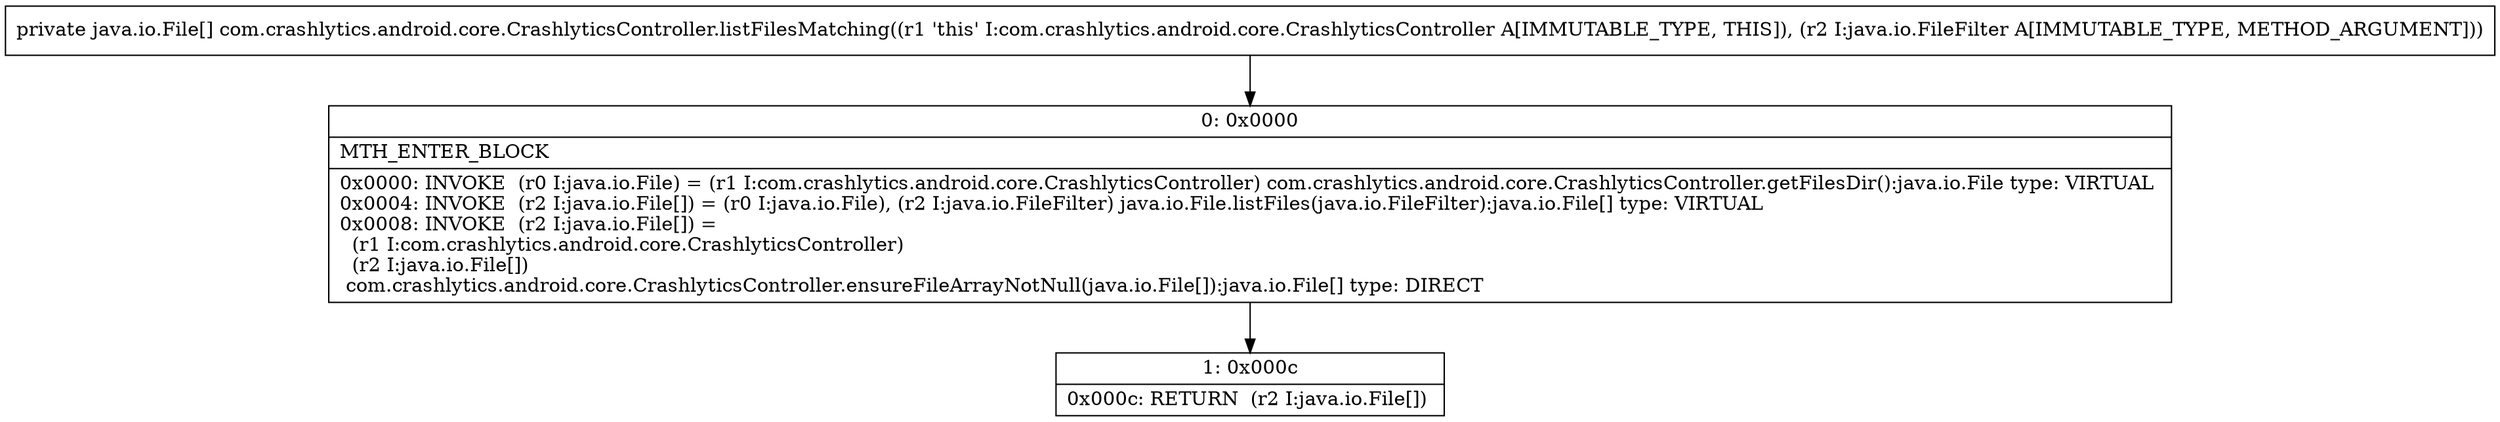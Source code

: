 digraph "CFG forcom.crashlytics.android.core.CrashlyticsController.listFilesMatching(Ljava\/io\/FileFilter;)[Ljava\/io\/File;" {
Node_0 [shape=record,label="{0\:\ 0x0000|MTH_ENTER_BLOCK\l|0x0000: INVOKE  (r0 I:java.io.File) = (r1 I:com.crashlytics.android.core.CrashlyticsController) com.crashlytics.android.core.CrashlyticsController.getFilesDir():java.io.File type: VIRTUAL \l0x0004: INVOKE  (r2 I:java.io.File[]) = (r0 I:java.io.File), (r2 I:java.io.FileFilter) java.io.File.listFiles(java.io.FileFilter):java.io.File[] type: VIRTUAL \l0x0008: INVOKE  (r2 I:java.io.File[]) = \l  (r1 I:com.crashlytics.android.core.CrashlyticsController)\l  (r2 I:java.io.File[])\l com.crashlytics.android.core.CrashlyticsController.ensureFileArrayNotNull(java.io.File[]):java.io.File[] type: DIRECT \l}"];
Node_1 [shape=record,label="{1\:\ 0x000c|0x000c: RETURN  (r2 I:java.io.File[]) \l}"];
MethodNode[shape=record,label="{private java.io.File[] com.crashlytics.android.core.CrashlyticsController.listFilesMatching((r1 'this' I:com.crashlytics.android.core.CrashlyticsController A[IMMUTABLE_TYPE, THIS]), (r2 I:java.io.FileFilter A[IMMUTABLE_TYPE, METHOD_ARGUMENT])) }"];
MethodNode -> Node_0;
Node_0 -> Node_1;
}

